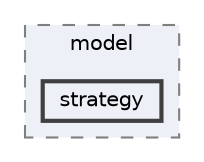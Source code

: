 digraph "3d_viewer_v2/model/strategy"
{
 // LATEX_PDF_SIZE
  bgcolor="transparent";
  edge [fontname=Helvetica,fontsize=10,labelfontname=Helvetica,labelfontsize=10];
  node [fontname=Helvetica,fontsize=10,shape=box,height=0.2,width=0.4];
  compound=true
  subgraph clusterdir_2999f9c1f2c2e69b15a479876590c1ba {
    graph [ bgcolor="#edf0f7", pencolor="grey50", label="model", fontname=Helvetica,fontsize=10 style="filled,dashed", URL="dir_2999f9c1f2c2e69b15a479876590c1ba.html",tooltip=""]
  dir_af6593fa1a14099a30980154474beedf [label="strategy", fillcolor="#edf0f7", color="grey25", style="filled,bold", URL="dir_af6593fa1a14099a30980154474beedf.html",tooltip=""];
  }
}
